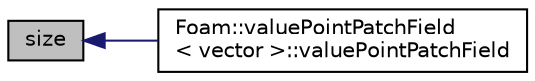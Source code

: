digraph "size"
{
  bgcolor="transparent";
  edge [fontname="Helvetica",fontsize="10",labelfontname="Helvetica",labelfontsize="10"];
  node [fontname="Helvetica",fontsize="10",shape=record];
  rankdir="LR";
  Node43 [label="size",height=0.2,width=0.4,color="black", fillcolor="grey75", style="filled", fontcolor="black"];
  Node43 -> Node44 [dir="back",color="midnightblue",fontsize="10",style="solid",fontname="Helvetica"];
  Node44 [label="Foam::valuePointPatchField\l\< vector \>::valuePointPatchField",height=0.2,width=0.4,color="black",URL="$a27681.html#a7ef9642a7b784557b0b4113667347e23",tooltip="Construct from patch, internal field and dictionary. "];
}

